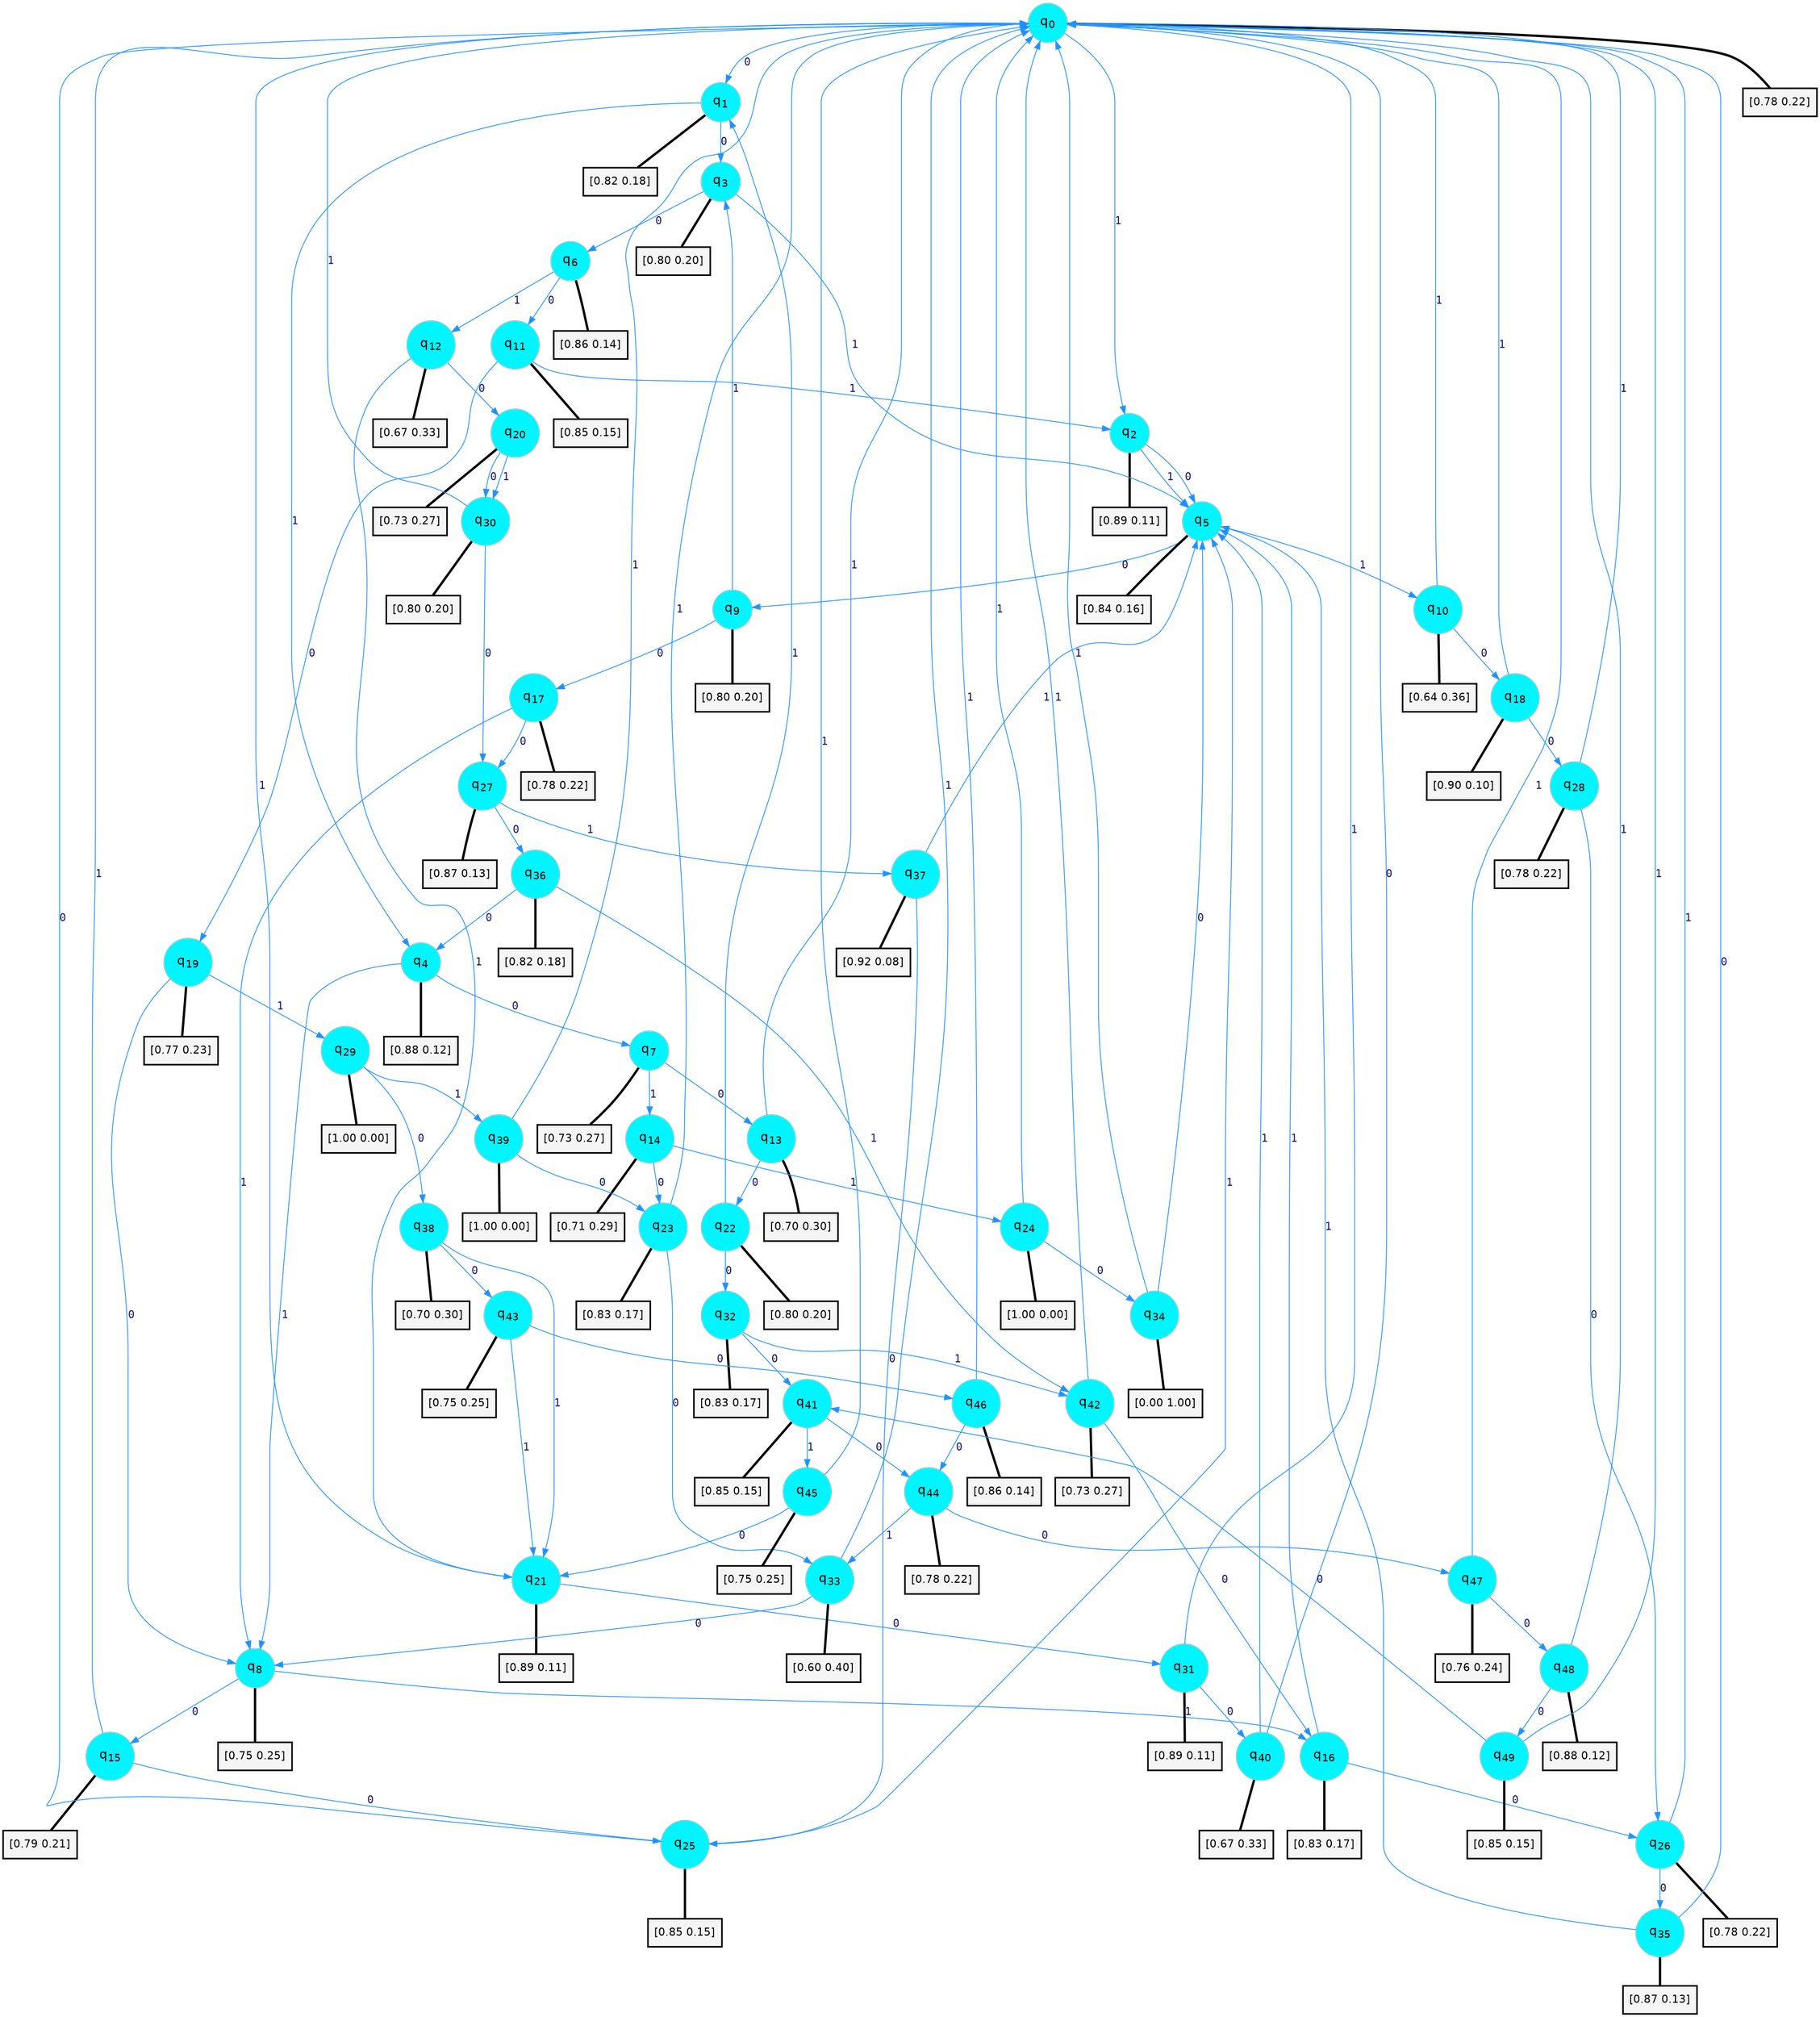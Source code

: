 digraph G {
graph [
bgcolor=transparent, dpi=300, rankdir=TD, size="40,25"];
node [
color=gray, fillcolor=turquoise1, fontcolor=black, fontname=Helvetica, fontsize=16, fontweight=bold, shape=circle, style=filled];
edge [
arrowsize=1, color=dodgerblue1, fontcolor=midnightblue, fontname=courier, fontweight=bold, penwidth=1, style=solid, weight=20];
0[label=<q<SUB>0</SUB>>];
1[label=<q<SUB>1</SUB>>];
2[label=<q<SUB>2</SUB>>];
3[label=<q<SUB>3</SUB>>];
4[label=<q<SUB>4</SUB>>];
5[label=<q<SUB>5</SUB>>];
6[label=<q<SUB>6</SUB>>];
7[label=<q<SUB>7</SUB>>];
8[label=<q<SUB>8</SUB>>];
9[label=<q<SUB>9</SUB>>];
10[label=<q<SUB>10</SUB>>];
11[label=<q<SUB>11</SUB>>];
12[label=<q<SUB>12</SUB>>];
13[label=<q<SUB>13</SUB>>];
14[label=<q<SUB>14</SUB>>];
15[label=<q<SUB>15</SUB>>];
16[label=<q<SUB>16</SUB>>];
17[label=<q<SUB>17</SUB>>];
18[label=<q<SUB>18</SUB>>];
19[label=<q<SUB>19</SUB>>];
20[label=<q<SUB>20</SUB>>];
21[label=<q<SUB>21</SUB>>];
22[label=<q<SUB>22</SUB>>];
23[label=<q<SUB>23</SUB>>];
24[label=<q<SUB>24</SUB>>];
25[label=<q<SUB>25</SUB>>];
26[label=<q<SUB>26</SUB>>];
27[label=<q<SUB>27</SUB>>];
28[label=<q<SUB>28</SUB>>];
29[label=<q<SUB>29</SUB>>];
30[label=<q<SUB>30</SUB>>];
31[label=<q<SUB>31</SUB>>];
32[label=<q<SUB>32</SUB>>];
33[label=<q<SUB>33</SUB>>];
34[label=<q<SUB>34</SUB>>];
35[label=<q<SUB>35</SUB>>];
36[label=<q<SUB>36</SUB>>];
37[label=<q<SUB>37</SUB>>];
38[label=<q<SUB>38</SUB>>];
39[label=<q<SUB>39</SUB>>];
40[label=<q<SUB>40</SUB>>];
41[label=<q<SUB>41</SUB>>];
42[label=<q<SUB>42</SUB>>];
43[label=<q<SUB>43</SUB>>];
44[label=<q<SUB>44</SUB>>];
45[label=<q<SUB>45</SUB>>];
46[label=<q<SUB>46</SUB>>];
47[label=<q<SUB>47</SUB>>];
48[label=<q<SUB>48</SUB>>];
49[label=<q<SUB>49</SUB>>];
50[label="[0.78 0.22]", shape=box,fontcolor=black, fontname=Helvetica, fontsize=14, penwidth=2, fillcolor=whitesmoke,color=black];
51[label="[0.82 0.18]", shape=box,fontcolor=black, fontname=Helvetica, fontsize=14, penwidth=2, fillcolor=whitesmoke,color=black];
52[label="[0.89 0.11]", shape=box,fontcolor=black, fontname=Helvetica, fontsize=14, penwidth=2, fillcolor=whitesmoke,color=black];
53[label="[0.80 0.20]", shape=box,fontcolor=black, fontname=Helvetica, fontsize=14, penwidth=2, fillcolor=whitesmoke,color=black];
54[label="[0.88 0.12]", shape=box,fontcolor=black, fontname=Helvetica, fontsize=14, penwidth=2, fillcolor=whitesmoke,color=black];
55[label="[0.84 0.16]", shape=box,fontcolor=black, fontname=Helvetica, fontsize=14, penwidth=2, fillcolor=whitesmoke,color=black];
56[label="[0.86 0.14]", shape=box,fontcolor=black, fontname=Helvetica, fontsize=14, penwidth=2, fillcolor=whitesmoke,color=black];
57[label="[0.73 0.27]", shape=box,fontcolor=black, fontname=Helvetica, fontsize=14, penwidth=2, fillcolor=whitesmoke,color=black];
58[label="[0.75 0.25]", shape=box,fontcolor=black, fontname=Helvetica, fontsize=14, penwidth=2, fillcolor=whitesmoke,color=black];
59[label="[0.80 0.20]", shape=box,fontcolor=black, fontname=Helvetica, fontsize=14, penwidth=2, fillcolor=whitesmoke,color=black];
60[label="[0.64 0.36]", shape=box,fontcolor=black, fontname=Helvetica, fontsize=14, penwidth=2, fillcolor=whitesmoke,color=black];
61[label="[0.85 0.15]", shape=box,fontcolor=black, fontname=Helvetica, fontsize=14, penwidth=2, fillcolor=whitesmoke,color=black];
62[label="[0.67 0.33]", shape=box,fontcolor=black, fontname=Helvetica, fontsize=14, penwidth=2, fillcolor=whitesmoke,color=black];
63[label="[0.70 0.30]", shape=box,fontcolor=black, fontname=Helvetica, fontsize=14, penwidth=2, fillcolor=whitesmoke,color=black];
64[label="[0.71 0.29]", shape=box,fontcolor=black, fontname=Helvetica, fontsize=14, penwidth=2, fillcolor=whitesmoke,color=black];
65[label="[0.79 0.21]", shape=box,fontcolor=black, fontname=Helvetica, fontsize=14, penwidth=2, fillcolor=whitesmoke,color=black];
66[label="[0.83 0.17]", shape=box,fontcolor=black, fontname=Helvetica, fontsize=14, penwidth=2, fillcolor=whitesmoke,color=black];
67[label="[0.78 0.22]", shape=box,fontcolor=black, fontname=Helvetica, fontsize=14, penwidth=2, fillcolor=whitesmoke,color=black];
68[label="[0.90 0.10]", shape=box,fontcolor=black, fontname=Helvetica, fontsize=14, penwidth=2, fillcolor=whitesmoke,color=black];
69[label="[0.77 0.23]", shape=box,fontcolor=black, fontname=Helvetica, fontsize=14, penwidth=2, fillcolor=whitesmoke,color=black];
70[label="[0.73 0.27]", shape=box,fontcolor=black, fontname=Helvetica, fontsize=14, penwidth=2, fillcolor=whitesmoke,color=black];
71[label="[0.89 0.11]", shape=box,fontcolor=black, fontname=Helvetica, fontsize=14, penwidth=2, fillcolor=whitesmoke,color=black];
72[label="[0.80 0.20]", shape=box,fontcolor=black, fontname=Helvetica, fontsize=14, penwidth=2, fillcolor=whitesmoke,color=black];
73[label="[0.83 0.17]", shape=box,fontcolor=black, fontname=Helvetica, fontsize=14, penwidth=2, fillcolor=whitesmoke,color=black];
74[label="[1.00 0.00]", shape=box,fontcolor=black, fontname=Helvetica, fontsize=14, penwidth=2, fillcolor=whitesmoke,color=black];
75[label="[0.85 0.15]", shape=box,fontcolor=black, fontname=Helvetica, fontsize=14, penwidth=2, fillcolor=whitesmoke,color=black];
76[label="[0.78 0.22]", shape=box,fontcolor=black, fontname=Helvetica, fontsize=14, penwidth=2, fillcolor=whitesmoke,color=black];
77[label="[0.87 0.13]", shape=box,fontcolor=black, fontname=Helvetica, fontsize=14, penwidth=2, fillcolor=whitesmoke,color=black];
78[label="[0.78 0.22]", shape=box,fontcolor=black, fontname=Helvetica, fontsize=14, penwidth=2, fillcolor=whitesmoke,color=black];
79[label="[1.00 0.00]", shape=box,fontcolor=black, fontname=Helvetica, fontsize=14, penwidth=2, fillcolor=whitesmoke,color=black];
80[label="[0.80 0.20]", shape=box,fontcolor=black, fontname=Helvetica, fontsize=14, penwidth=2, fillcolor=whitesmoke,color=black];
81[label="[0.89 0.11]", shape=box,fontcolor=black, fontname=Helvetica, fontsize=14, penwidth=2, fillcolor=whitesmoke,color=black];
82[label="[0.83 0.17]", shape=box,fontcolor=black, fontname=Helvetica, fontsize=14, penwidth=2, fillcolor=whitesmoke,color=black];
83[label="[0.60 0.40]", shape=box,fontcolor=black, fontname=Helvetica, fontsize=14, penwidth=2, fillcolor=whitesmoke,color=black];
84[label="[0.00 1.00]", shape=box,fontcolor=black, fontname=Helvetica, fontsize=14, penwidth=2, fillcolor=whitesmoke,color=black];
85[label="[0.87 0.13]", shape=box,fontcolor=black, fontname=Helvetica, fontsize=14, penwidth=2, fillcolor=whitesmoke,color=black];
86[label="[0.82 0.18]", shape=box,fontcolor=black, fontname=Helvetica, fontsize=14, penwidth=2, fillcolor=whitesmoke,color=black];
87[label="[0.92 0.08]", shape=box,fontcolor=black, fontname=Helvetica, fontsize=14, penwidth=2, fillcolor=whitesmoke,color=black];
88[label="[0.70 0.30]", shape=box,fontcolor=black, fontname=Helvetica, fontsize=14, penwidth=2, fillcolor=whitesmoke,color=black];
89[label="[1.00 0.00]", shape=box,fontcolor=black, fontname=Helvetica, fontsize=14, penwidth=2, fillcolor=whitesmoke,color=black];
90[label="[0.67 0.33]", shape=box,fontcolor=black, fontname=Helvetica, fontsize=14, penwidth=2, fillcolor=whitesmoke,color=black];
91[label="[0.85 0.15]", shape=box,fontcolor=black, fontname=Helvetica, fontsize=14, penwidth=2, fillcolor=whitesmoke,color=black];
92[label="[0.73 0.27]", shape=box,fontcolor=black, fontname=Helvetica, fontsize=14, penwidth=2, fillcolor=whitesmoke,color=black];
93[label="[0.75 0.25]", shape=box,fontcolor=black, fontname=Helvetica, fontsize=14, penwidth=2, fillcolor=whitesmoke,color=black];
94[label="[0.78 0.22]", shape=box,fontcolor=black, fontname=Helvetica, fontsize=14, penwidth=2, fillcolor=whitesmoke,color=black];
95[label="[0.75 0.25]", shape=box,fontcolor=black, fontname=Helvetica, fontsize=14, penwidth=2, fillcolor=whitesmoke,color=black];
96[label="[0.86 0.14]", shape=box,fontcolor=black, fontname=Helvetica, fontsize=14, penwidth=2, fillcolor=whitesmoke,color=black];
97[label="[0.76 0.24]", shape=box,fontcolor=black, fontname=Helvetica, fontsize=14, penwidth=2, fillcolor=whitesmoke,color=black];
98[label="[0.88 0.12]", shape=box,fontcolor=black, fontname=Helvetica, fontsize=14, penwidth=2, fillcolor=whitesmoke,color=black];
99[label="[0.85 0.15]", shape=box,fontcolor=black, fontname=Helvetica, fontsize=14, penwidth=2, fillcolor=whitesmoke,color=black];
0->1 [label=0];
0->2 [label=1];
0->50 [arrowhead=none, penwidth=3,color=black];
1->3 [label=0];
1->4 [label=1];
1->51 [arrowhead=none, penwidth=3,color=black];
2->5 [label=0];
2->5 [label=1];
2->52 [arrowhead=none, penwidth=3,color=black];
3->6 [label=0];
3->5 [label=1];
3->53 [arrowhead=none, penwidth=3,color=black];
4->7 [label=0];
4->8 [label=1];
4->54 [arrowhead=none, penwidth=3,color=black];
5->9 [label=0];
5->10 [label=1];
5->55 [arrowhead=none, penwidth=3,color=black];
6->11 [label=0];
6->12 [label=1];
6->56 [arrowhead=none, penwidth=3,color=black];
7->13 [label=0];
7->14 [label=1];
7->57 [arrowhead=none, penwidth=3,color=black];
8->15 [label=0];
8->16 [label=1];
8->58 [arrowhead=none, penwidth=3,color=black];
9->17 [label=0];
9->3 [label=1];
9->59 [arrowhead=none, penwidth=3,color=black];
10->18 [label=0];
10->0 [label=1];
10->60 [arrowhead=none, penwidth=3,color=black];
11->19 [label=0];
11->2 [label=1];
11->61 [arrowhead=none, penwidth=3,color=black];
12->20 [label=0];
12->21 [label=1];
12->62 [arrowhead=none, penwidth=3,color=black];
13->22 [label=0];
13->0 [label=1];
13->63 [arrowhead=none, penwidth=3,color=black];
14->23 [label=0];
14->24 [label=1];
14->64 [arrowhead=none, penwidth=3,color=black];
15->25 [label=0];
15->0 [label=1];
15->65 [arrowhead=none, penwidth=3,color=black];
16->26 [label=0];
16->5 [label=1];
16->66 [arrowhead=none, penwidth=3,color=black];
17->27 [label=0];
17->8 [label=1];
17->67 [arrowhead=none, penwidth=3,color=black];
18->28 [label=0];
18->0 [label=1];
18->68 [arrowhead=none, penwidth=3,color=black];
19->8 [label=0];
19->29 [label=1];
19->69 [arrowhead=none, penwidth=3,color=black];
20->30 [label=0];
20->30 [label=1];
20->70 [arrowhead=none, penwidth=3,color=black];
21->31 [label=0];
21->0 [label=1];
21->71 [arrowhead=none, penwidth=3,color=black];
22->32 [label=0];
22->1 [label=1];
22->72 [arrowhead=none, penwidth=3,color=black];
23->33 [label=0];
23->0 [label=1];
23->73 [arrowhead=none, penwidth=3,color=black];
24->34 [label=0];
24->0 [label=1];
24->74 [arrowhead=none, penwidth=3,color=black];
25->0 [label=0];
25->5 [label=1];
25->75 [arrowhead=none, penwidth=3,color=black];
26->35 [label=0];
26->0 [label=1];
26->76 [arrowhead=none, penwidth=3,color=black];
27->36 [label=0];
27->37 [label=1];
27->77 [arrowhead=none, penwidth=3,color=black];
28->26 [label=0];
28->0 [label=1];
28->78 [arrowhead=none, penwidth=3,color=black];
29->38 [label=0];
29->39 [label=1];
29->79 [arrowhead=none, penwidth=3,color=black];
30->27 [label=0];
30->0 [label=1];
30->80 [arrowhead=none, penwidth=3,color=black];
31->40 [label=0];
31->0 [label=1];
31->81 [arrowhead=none, penwidth=3,color=black];
32->41 [label=0];
32->42 [label=1];
32->82 [arrowhead=none, penwidth=3,color=black];
33->8 [label=0];
33->0 [label=1];
33->83 [arrowhead=none, penwidth=3,color=black];
34->5 [label=0];
34->0 [label=1];
34->84 [arrowhead=none, penwidth=3,color=black];
35->0 [label=0];
35->5 [label=1];
35->85 [arrowhead=none, penwidth=3,color=black];
36->4 [label=0];
36->42 [label=1];
36->86 [arrowhead=none, penwidth=3,color=black];
37->25 [label=0];
37->5 [label=1];
37->87 [arrowhead=none, penwidth=3,color=black];
38->43 [label=0];
38->21 [label=1];
38->88 [arrowhead=none, penwidth=3,color=black];
39->23 [label=0];
39->0 [label=1];
39->89 [arrowhead=none, penwidth=3,color=black];
40->0 [label=0];
40->5 [label=1];
40->90 [arrowhead=none, penwidth=3,color=black];
41->44 [label=0];
41->45 [label=1];
41->91 [arrowhead=none, penwidth=3,color=black];
42->16 [label=0];
42->0 [label=1];
42->92 [arrowhead=none, penwidth=3,color=black];
43->46 [label=0];
43->21 [label=1];
43->93 [arrowhead=none, penwidth=3,color=black];
44->47 [label=0];
44->33 [label=1];
44->94 [arrowhead=none, penwidth=3,color=black];
45->21 [label=0];
45->0 [label=1];
45->95 [arrowhead=none, penwidth=3,color=black];
46->44 [label=0];
46->0 [label=1];
46->96 [arrowhead=none, penwidth=3,color=black];
47->48 [label=0];
47->0 [label=1];
47->97 [arrowhead=none, penwidth=3,color=black];
48->49 [label=0];
48->0 [label=1];
48->98 [arrowhead=none, penwidth=3,color=black];
49->41 [label=0];
49->0 [label=1];
49->99 [arrowhead=none, penwidth=3,color=black];
}
